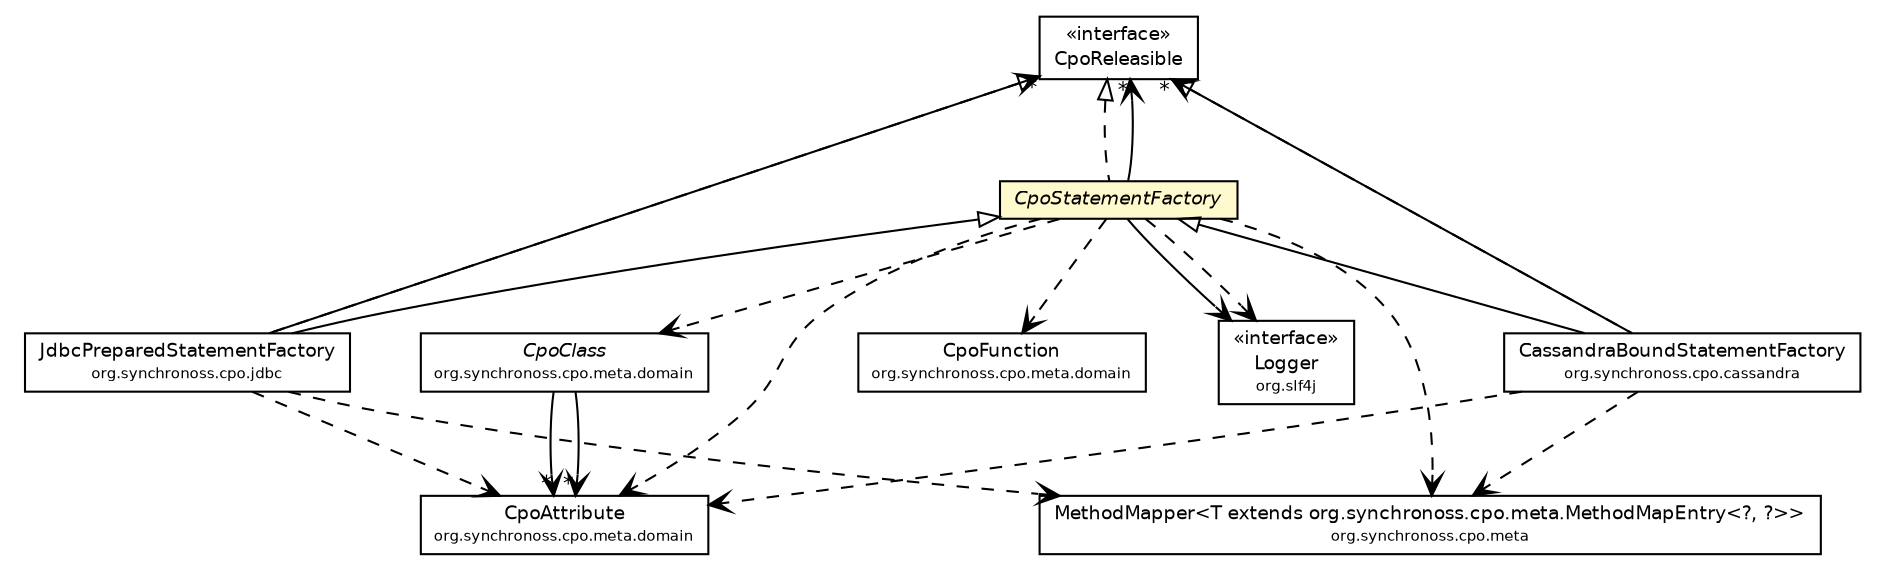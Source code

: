 #!/usr/local/bin/dot
#
# Class diagram 
# Generated by UmlGraph version 4.6 (http://www.spinellis.gr/sw/umlgraph)
#

digraph G {
	edge [fontname="Helvetica",fontsize=10,labelfontname="Helvetica",labelfontsize=10];
	node [fontname="Helvetica",fontsize=10,shape=plaintext];
	// org.synchronoss.cpo.CpoReleasible
	c14049 [label=<<table border="0" cellborder="1" cellspacing="0" cellpadding="2" port="p" href="./CpoReleasible.html">
		<tr><td><table border="0" cellspacing="0" cellpadding="1">
			<tr><td> &laquo;interface&raquo; </td></tr>
			<tr><td> CpoReleasible </td></tr>
		</table></td></tr>
		</table>>, fontname="Helvetica", fontcolor="black", fontsize=9.0];
	// org.synchronoss.cpo.CpoStatementFactory
	c14051 [label=<<table border="0" cellborder="1" cellspacing="0" cellpadding="2" port="p" bgcolor="lemonChiffon" href="./CpoStatementFactory.html">
		<tr><td><table border="0" cellspacing="0" cellpadding="1">
			<tr><td><font face="Helvetica-Oblique"> CpoStatementFactory </font></td></tr>
		</table></td></tr>
		</table>>, fontname="Helvetica", fontcolor="black", fontsize=9.0];
	// org.synchronoss.cpo.meta.MethodMapper<T extends org.synchronoss.cpo.meta.MethodMapEntry<?, ?>>
	c14068 [label=<<table border="0" cellborder="1" cellspacing="0" cellpadding="2" port="p" href="./meta/MethodMapper.html">
		<tr><td><table border="0" cellspacing="0" cellpadding="1">
			<tr><td> MethodMapper&lt;T extends org.synchronoss.cpo.meta.MethodMapEntry&lt;?, ?&gt;&gt; </td></tr>
			<tr><td><font point-size="7.0"> org.synchronoss.cpo.meta </font></td></tr>
		</table></td></tr>
		</table>>, fontname="Helvetica", fontcolor="black", fontsize=9.0];
	// org.synchronoss.cpo.meta.domain.CpoAttribute
	c14074 [label=<<table border="0" cellborder="1" cellspacing="0" cellpadding="2" port="p" href="./meta/domain/CpoAttribute.html">
		<tr><td><table border="0" cellspacing="0" cellpadding="1">
			<tr><td> CpoAttribute </td></tr>
			<tr><td><font point-size="7.0"> org.synchronoss.cpo.meta.domain </font></td></tr>
		</table></td></tr>
		</table>>, fontname="Helvetica", fontcolor="black", fontsize=9.0];
	// org.synchronoss.cpo.meta.domain.CpoClass
	c14078 [label=<<table border="0" cellborder="1" cellspacing="0" cellpadding="2" port="p" href="./meta/domain/CpoClass.html">
		<tr><td><table border="0" cellspacing="0" cellpadding="1">
			<tr><td><font face="Helvetica-Oblique"> CpoClass </font></td></tr>
			<tr><td><font point-size="7.0"> org.synchronoss.cpo.meta.domain </font></td></tr>
		</table></td></tr>
		</table>>, fontname="Helvetica", fontcolor="black", fontsize=9.0];
	// org.synchronoss.cpo.meta.domain.CpoFunction
	c14080 [label=<<table border="0" cellborder="1" cellspacing="0" cellpadding="2" port="p" href="./meta/domain/CpoFunction.html">
		<tr><td><table border="0" cellspacing="0" cellpadding="1">
			<tr><td> CpoFunction </td></tr>
			<tr><td><font point-size="7.0"> org.synchronoss.cpo.meta.domain </font></td></tr>
		</table></td></tr>
		</table>>, fontname="Helvetica", fontcolor="black", fontsize=9.0];
	// org.synchronoss.cpo.jdbc.JdbcPreparedStatementFactory
	c14157 [label=<<table border="0" cellborder="1" cellspacing="0" cellpadding="2" port="p" href="./jdbc/JdbcPreparedStatementFactory.html">
		<tr><td><table border="0" cellspacing="0" cellpadding="1">
			<tr><td> JdbcPreparedStatementFactory </td></tr>
			<tr><td><font point-size="7.0"> org.synchronoss.cpo.jdbc </font></td></tr>
		</table></td></tr>
		</table>>, fontname="Helvetica", fontcolor="black", fontsize=9.0];
	// org.synchronoss.cpo.cassandra.CassandraBoundStatementFactory
	c14195 [label=<<table border="0" cellborder="1" cellspacing="0" cellpadding="2" port="p" href="./cassandra/CassandraBoundStatementFactory.html">
		<tr><td><table border="0" cellspacing="0" cellpadding="1">
			<tr><td> CassandraBoundStatementFactory </td></tr>
			<tr><td><font point-size="7.0"> org.synchronoss.cpo.cassandra </font></td></tr>
		</table></td></tr>
		</table>>, fontname="Helvetica", fontcolor="black", fontsize=9.0];
	//org.synchronoss.cpo.CpoStatementFactory implements org.synchronoss.cpo.CpoReleasible
	c14049:p -> c14051:p [dir=back,arrowtail=empty,style=dashed];
	//org.synchronoss.cpo.jdbc.JdbcPreparedStatementFactory extends org.synchronoss.cpo.CpoStatementFactory
	c14051:p -> c14157:p [dir=back,arrowtail=empty];
	//org.synchronoss.cpo.jdbc.JdbcPreparedStatementFactory implements org.synchronoss.cpo.CpoReleasible
	c14049:p -> c14157:p [dir=back,arrowtail=empty,style=dashed];
	//org.synchronoss.cpo.cassandra.CassandraBoundStatementFactory extends org.synchronoss.cpo.CpoStatementFactory
	c14051:p -> c14195:p [dir=back,arrowtail=empty];
	//org.synchronoss.cpo.cassandra.CassandraBoundStatementFactory implements org.synchronoss.cpo.CpoReleasible
	c14049:p -> c14195:p [dir=back,arrowtail=empty,style=dashed];
	// org.synchronoss.cpo.CpoStatementFactory NAVASSOC org.slf4j.Logger
	c14051:p -> c14237:p [taillabel="", label="", headlabel="", fontname="Helvetica", fontcolor="black", fontsize=10.0, color="black", arrowhead=open];
	// org.synchronoss.cpo.CpoStatementFactory NAVASSOC org.synchronoss.cpo.CpoReleasible
	c14051:p -> c14049:p [taillabel="", label="", headlabel="*", fontname="Helvetica", fontcolor="black", fontsize=10.0, color="black", arrowhead=open];
	// org.synchronoss.cpo.meta.domain.CpoClass NAVASSOC org.synchronoss.cpo.meta.domain.CpoAttribute
	c14078:p -> c14074:p [taillabel="", label="", headlabel="*", fontname="Helvetica", fontcolor="black", fontsize=10.0, color="black", arrowhead=open];
	// org.synchronoss.cpo.meta.domain.CpoClass NAVASSOC org.synchronoss.cpo.meta.domain.CpoAttribute
	c14078:p -> c14074:p [taillabel="", label="", headlabel="*", fontname="Helvetica", fontcolor="black", fontsize=10.0, color="black", arrowhead=open];
	// org.synchronoss.cpo.jdbc.JdbcPreparedStatementFactory NAVASSOC org.synchronoss.cpo.CpoReleasible
	c14157:p -> c14049:p [taillabel="", label="", headlabel="*", fontname="Helvetica", fontcolor="black", fontsize=10.0, color="black", arrowhead=open];
	// org.synchronoss.cpo.cassandra.CassandraBoundStatementFactory NAVASSOC org.synchronoss.cpo.CpoReleasible
	c14195:p -> c14049:p [taillabel="", label="", headlabel="*", fontname="Helvetica", fontcolor="black", fontsize=10.0, color="black", arrowhead=open];
	// org.synchronoss.cpo.CpoStatementFactory DEPEND org.synchronoss.cpo.meta.domain.CpoFunction
	c14051:p -> c14080:p [taillabel="", label="", headlabel="", fontname="Helvetica", fontcolor="black", fontsize=10.0, color="black", arrowhead=open, style=dashed];
	// org.synchronoss.cpo.CpoStatementFactory DEPEND org.synchronoss.cpo.meta.domain.CpoAttribute
	c14051:p -> c14074:p [taillabel="", label="", headlabel="", fontname="Helvetica", fontcolor="black", fontsize=10.0, color="black", arrowhead=open, style=dashed];
	// org.synchronoss.cpo.CpoStatementFactory DEPEND org.slf4j.Logger
	c14051:p -> c14237:p [taillabel="", label="", headlabel="", fontname="Helvetica", fontcolor="black", fontsize=10.0, color="black", arrowhead=open, style=dashed];
	// org.synchronoss.cpo.CpoStatementFactory DEPEND org.synchronoss.cpo.meta.domain.CpoClass
	c14051:p -> c14078:p [taillabel="", label="", headlabel="", fontname="Helvetica", fontcolor="black", fontsize=10.0, color="black", arrowhead=open, style=dashed];
	// org.synchronoss.cpo.CpoStatementFactory DEPEND org.synchronoss.cpo.meta.MethodMapper<T extends org.synchronoss.cpo.meta.MethodMapEntry<?, ?>>
	c14051:p -> c14068:p [taillabel="", label="", headlabel="", fontname="Helvetica", fontcolor="black", fontsize=10.0, color="black", arrowhead=open, style=dashed];
	// org.synchronoss.cpo.jdbc.JdbcPreparedStatementFactory DEPEND org.synchronoss.cpo.meta.domain.CpoAttribute
	c14157:p -> c14074:p [taillabel="", label="", headlabel="", fontname="Helvetica", fontcolor="black", fontsize=10.0, color="black", arrowhead=open, style=dashed];
	// org.synchronoss.cpo.jdbc.JdbcPreparedStatementFactory DEPEND org.synchronoss.cpo.meta.MethodMapper<T extends org.synchronoss.cpo.meta.MethodMapEntry<?, ?>>
	c14157:p -> c14068:p [taillabel="", label="", headlabel="", fontname="Helvetica", fontcolor="black", fontsize=10.0, color="black", arrowhead=open, style=dashed];
	// org.synchronoss.cpo.cassandra.CassandraBoundStatementFactory DEPEND org.synchronoss.cpo.meta.MethodMapper<T extends org.synchronoss.cpo.meta.MethodMapEntry<?, ?>>
	c14195:p -> c14068:p [taillabel="", label="", headlabel="", fontname="Helvetica", fontcolor="black", fontsize=10.0, color="black", arrowhead=open, style=dashed];
	// org.synchronoss.cpo.cassandra.CassandraBoundStatementFactory DEPEND org.synchronoss.cpo.meta.domain.CpoAttribute
	c14195:p -> c14074:p [taillabel="", label="", headlabel="", fontname="Helvetica", fontcolor="black", fontsize=10.0, color="black", arrowhead=open, style=dashed];
	// org.slf4j.Logger
	c14237 [label=<<table border="0" cellborder="1" cellspacing="0" cellpadding="2" port="p" href="http://java.sun.com/j2se/1.4.2/docs/api/org/slf4j/Logger.html">
		<tr><td><table border="0" cellspacing="0" cellpadding="1">
			<tr><td> &laquo;interface&raquo; </td></tr>
			<tr><td> Logger </td></tr>
			<tr><td><font point-size="7.0"> org.slf4j </font></td></tr>
		</table></td></tr>
		</table>>, fontname="Helvetica", fontcolor="black", fontsize=9.0];
}

